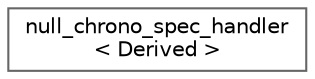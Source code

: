 digraph "类继承关系图"
{
 // LATEX_PDF_SIZE
  bgcolor="transparent";
  edge [fontname=Helvetica,fontsize=10,labelfontname=Helvetica,labelfontsize=10];
  node [fontname=Helvetica,fontsize=10,shape=box,height=0.2,width=0.4];
  rankdir="LR";
  Node0 [id="Node000000",label="null_chrono_spec_handler\l\< Derived \>",height=0.2,width=0.4,color="grey40", fillcolor="white", style="filled",URL="$structdetail_1_1null__chrono__spec__handler.html",tooltip=" "];
}
